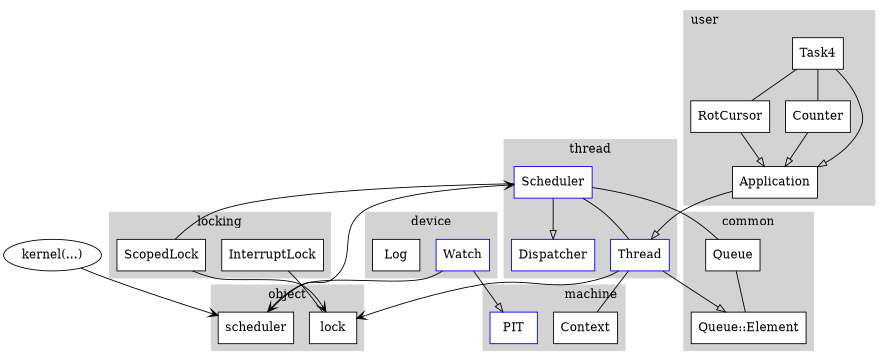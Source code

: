 
  digraph task1 {
    size="5.9,5.5";
    node [shape=box, style="solid,filled", fillcolor=white];
    
    
    kernel [label="kernel(...)", shape=oval, URL="\ref kernel"];
    
    subgraph cluster_subuser {
      rank="source";
      style=filled;
      color=lightgray;
      label = "user";
      labeljust=l;
      task4 [label="Task4", URL="\ref Task4"];
      rotcursor [label="RotCursor", URL="\ref Task4::RotCursor"];
      counter [label="Counter", URL="\ref Task4::Counter"];
      appl [label="Application", URL="\ref Application"];
    }
    
    subgraph cluster_submachine {
      style=filled;
      color=lightgray;
      label = "machine";
      labeljust=r;
      pit       [label="PIT", URL="\ref PIT", color=blue];
      context   [label="Context", URL="\ref Context"];
    }

    subgraph cluster_subcommon {
      style=filled;
      color=lightgray;
      label = "common";
      labeljust=c;
      queue [label="Queue", URL="\ref Queue"];
      elem  [label="Queue::Element", URL="\ref Queue::Element"];
    }
    
    subgraph cluster_subdevice {
      style=filled;
      color=lightgray;
      label = "device";
      labeljust=c;
      watch [label="Watch", URL="\ref Watch", color=blue];
      log   [label="Log", URL="\ref Log"]
    }

    subgraph cluster_subthread {
      style=filled;
      color=lightgray;
      label = "thread";
      labeljust=c;
      thread [label="Thread", URL="\ref Thread", color=blue];
      dispatcher [label="Dispatcher", URL="\ref Dispatcher", color=blue];
      schedulerC [label="Scheduler", URL="\ref Scheduler", color=blue];
    }

    subgraph cluster_sublocking {
      style=filled;
      color=lightgray;
      label = "locking";
      labeljust=c;
      interruptlock [label="InterruptLock", URL="\ref InterruptLock"];
      scopedlock [label="ScopedLock", URL="\ref ScopedLock"];
    }

    subgraph cluster_subobject{
      style=filled;
      color=lightgray;
      label = "object";
      labeljust=c;
      lock [label="lock", URL="\ref lock"];
      schedulerO [label="scheduler", URL="\ref scheduler"];
    }
    
    watch -> pit [arrowhead="empty"];
    lock -> interruptlock [dir="none"];
    scopedlock -> lock [arrowhead="open"];
    schedulerC -> dispatcher [arrowhead="empty"];
    schedulerC -> queue [dir="none"];
    schedulerC -> thread [dir="none"];
    schedulerO -> schedulerC [arrowhead="open"];
    thread -> context [dir="none"];
    kernel -> schedulerO [arrowhead="open"];
    watch -> schedulerO [arrowhead="open"];
    schedulerC -> scopedlock [dir="none"];
    thread -> lock [arrowhead="open"];
    thread -> elem [arrowhead="empty"];
    queue -> elem [dir="none"];
    task4 -> appl [arrowhead="empty"];
    appl -> thread [arrowhead="empty"];
    rotcursor -> appl [arrowhead="empty"];
    counter -> appl [arrowhead="empty"];
    task4 -> rotcursor [dir="none"];
    task4 -> counter [dir="none"];
    }
    